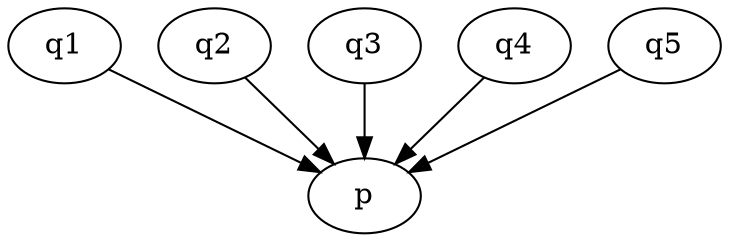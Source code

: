 digraph g{
    forcelabels=true;


    A [label="q1"]
    B[label="q2"]
    C[label="q3"]
    D[label="q4"]
    E[label="q5"]
    end[label="p"]



    A -> end[label=""]
    B -> end[label=""]
    C -> end[label=""]
    D -> end[label=""]
    E -> end[label=""]

}
